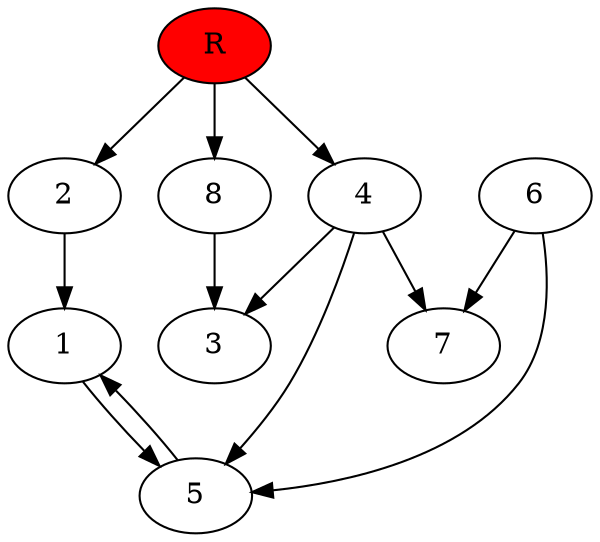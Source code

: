 digraph prb35566 {
	1
	2
	3
	4
	5
	6
	7
	8
	R [fillcolor="#ff0000" style=filled]
	1 -> 5
	2 -> 1
	4 -> 3
	4 -> 5
	4 -> 7
	5 -> 1
	6 -> 5
	6 -> 7
	8 -> 3
	R -> 2
	R -> 4
	R -> 8
}
